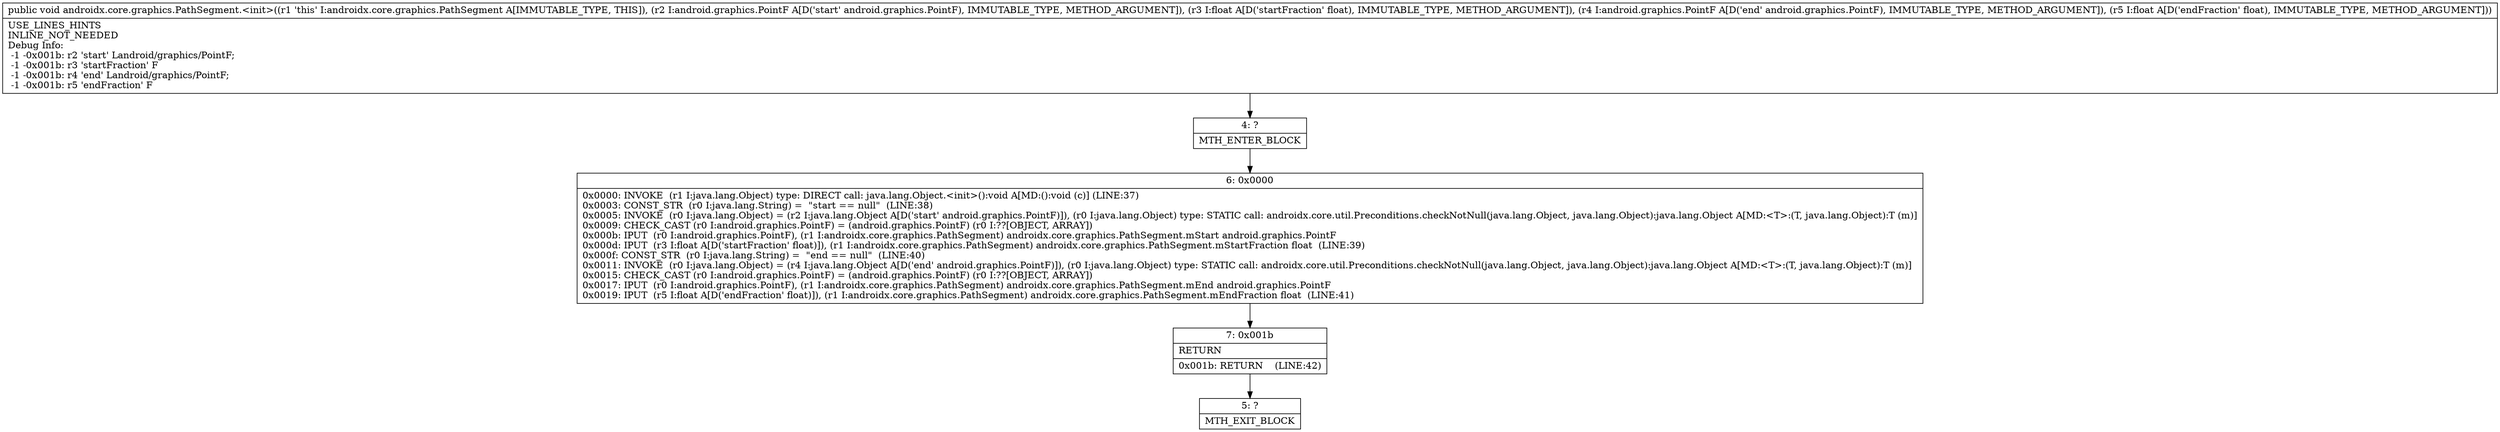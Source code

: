 digraph "CFG forandroidx.core.graphics.PathSegment.\<init\>(Landroid\/graphics\/PointF;FLandroid\/graphics\/PointF;F)V" {
Node_4 [shape=record,label="{4\:\ ?|MTH_ENTER_BLOCK\l}"];
Node_6 [shape=record,label="{6\:\ 0x0000|0x0000: INVOKE  (r1 I:java.lang.Object) type: DIRECT call: java.lang.Object.\<init\>():void A[MD:():void (c)] (LINE:37)\l0x0003: CONST_STR  (r0 I:java.lang.String) =  \"start == null\"  (LINE:38)\l0x0005: INVOKE  (r0 I:java.lang.Object) = (r2 I:java.lang.Object A[D('start' android.graphics.PointF)]), (r0 I:java.lang.Object) type: STATIC call: androidx.core.util.Preconditions.checkNotNull(java.lang.Object, java.lang.Object):java.lang.Object A[MD:\<T\>:(T, java.lang.Object):T (m)]\l0x0009: CHECK_CAST (r0 I:android.graphics.PointF) = (android.graphics.PointF) (r0 I:??[OBJECT, ARRAY]) \l0x000b: IPUT  (r0 I:android.graphics.PointF), (r1 I:androidx.core.graphics.PathSegment) androidx.core.graphics.PathSegment.mStart android.graphics.PointF \l0x000d: IPUT  (r3 I:float A[D('startFraction' float)]), (r1 I:androidx.core.graphics.PathSegment) androidx.core.graphics.PathSegment.mStartFraction float  (LINE:39)\l0x000f: CONST_STR  (r0 I:java.lang.String) =  \"end == null\"  (LINE:40)\l0x0011: INVOKE  (r0 I:java.lang.Object) = (r4 I:java.lang.Object A[D('end' android.graphics.PointF)]), (r0 I:java.lang.Object) type: STATIC call: androidx.core.util.Preconditions.checkNotNull(java.lang.Object, java.lang.Object):java.lang.Object A[MD:\<T\>:(T, java.lang.Object):T (m)]\l0x0015: CHECK_CAST (r0 I:android.graphics.PointF) = (android.graphics.PointF) (r0 I:??[OBJECT, ARRAY]) \l0x0017: IPUT  (r0 I:android.graphics.PointF), (r1 I:androidx.core.graphics.PathSegment) androidx.core.graphics.PathSegment.mEnd android.graphics.PointF \l0x0019: IPUT  (r5 I:float A[D('endFraction' float)]), (r1 I:androidx.core.graphics.PathSegment) androidx.core.graphics.PathSegment.mEndFraction float  (LINE:41)\l}"];
Node_7 [shape=record,label="{7\:\ 0x001b|RETURN\l|0x001b: RETURN    (LINE:42)\l}"];
Node_5 [shape=record,label="{5\:\ ?|MTH_EXIT_BLOCK\l}"];
MethodNode[shape=record,label="{public void androidx.core.graphics.PathSegment.\<init\>((r1 'this' I:androidx.core.graphics.PathSegment A[IMMUTABLE_TYPE, THIS]), (r2 I:android.graphics.PointF A[D('start' android.graphics.PointF), IMMUTABLE_TYPE, METHOD_ARGUMENT]), (r3 I:float A[D('startFraction' float), IMMUTABLE_TYPE, METHOD_ARGUMENT]), (r4 I:android.graphics.PointF A[D('end' android.graphics.PointF), IMMUTABLE_TYPE, METHOD_ARGUMENT]), (r5 I:float A[D('endFraction' float), IMMUTABLE_TYPE, METHOD_ARGUMENT]))  | USE_LINES_HINTS\lINLINE_NOT_NEEDED\lDebug Info:\l  \-1 \-0x001b: r2 'start' Landroid\/graphics\/PointF;\l  \-1 \-0x001b: r3 'startFraction' F\l  \-1 \-0x001b: r4 'end' Landroid\/graphics\/PointF;\l  \-1 \-0x001b: r5 'endFraction' F\l}"];
MethodNode -> Node_4;Node_4 -> Node_6;
Node_6 -> Node_7;
Node_7 -> Node_5;
}

